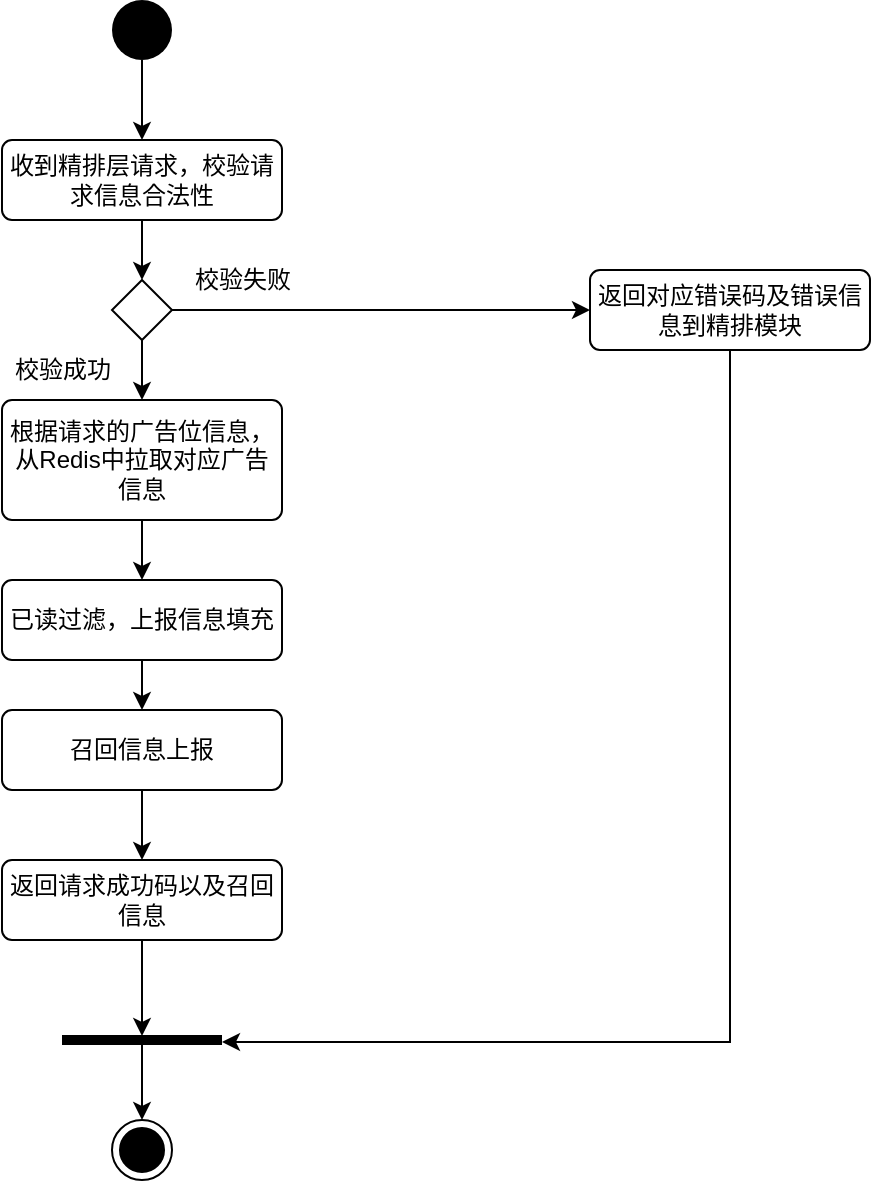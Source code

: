 <mxfile version="14.9.5" type="github">
  <diagram id="4-xmZcjSCOeOXGIFO640" name="Page-1">
    <mxGraphModel dx="946" dy="557" grid="1" gridSize="10" guides="1" tooltips="1" connect="1" arrows="1" fold="1" page="1" pageScale="1" pageWidth="827" pageHeight="1169" math="0" shadow="0">
      <root>
        <mxCell id="0" />
        <mxCell id="1" parent="0" />
        <mxCell id="icBwKRavlamgWxdaJovU-32" style="edgeStyle=orthogonalEdgeStyle;rounded=0;orthogonalLoop=1;jettySize=auto;html=1;" parent="1" source="icBwKRavlamgWxdaJovU-27" target="icBwKRavlamgWxdaJovU-28" edge="1">
          <mxGeometry relative="1" as="geometry" />
        </mxCell>
        <mxCell id="icBwKRavlamgWxdaJovU-27" value="" style="ellipse;fillColor=#000000;strokeColor=none;" parent="1" vertex="1">
          <mxGeometry x="175" y="230" width="30" height="30" as="geometry" />
        </mxCell>
        <mxCell id="icBwKRavlamgWxdaJovU-36" style="edgeStyle=orthogonalEdgeStyle;rounded=0;orthogonalLoop=1;jettySize=auto;html=1;entryX=0.5;entryY=0;entryDx=0;entryDy=0;" parent="1" source="icBwKRavlamgWxdaJovU-28" target="icBwKRavlamgWxdaJovU-35" edge="1">
          <mxGeometry relative="1" as="geometry" />
        </mxCell>
        <mxCell id="icBwKRavlamgWxdaJovU-28" value="收到精排层请求，校验请求信息合法性" style="html=1;align=center;verticalAlign=middle;rounded=1;absoluteArcSize=1;arcSize=10;dashed=0;shadow=0;whiteSpace=wrap;" parent="1" vertex="1">
          <mxGeometry x="120" y="300" width="140" height="40" as="geometry" />
        </mxCell>
        <mxCell id="icBwKRavlamgWxdaJovU-34" style="edgeStyle=orthogonalEdgeStyle;rounded=0;orthogonalLoop=1;jettySize=auto;html=1;entryX=0.5;entryY=0;entryDx=0;entryDy=0;" parent="1" source="icBwKRavlamgWxdaJovU-31" target="icBwKRavlamgWxdaJovU-33" edge="1">
          <mxGeometry relative="1" as="geometry" />
        </mxCell>
        <mxCell id="icBwKRavlamgWxdaJovU-31" value="" style="html=1;points=[];perimeter=orthogonalPerimeter;fillColor=#000000;strokeColor=none;shadow=0;verticalAlign=middle;rotation=90;" parent="1" vertex="1">
          <mxGeometry x="187.5" y="710" width="5" height="80" as="geometry" />
        </mxCell>
        <mxCell id="icBwKRavlamgWxdaJovU-33" value="" style="ellipse;html=1;shape=endState;fillColor=#000000;strokeColor=#000000;shadow=0;verticalAlign=middle;" parent="1" vertex="1">
          <mxGeometry x="175" y="790" width="30" height="30" as="geometry" />
        </mxCell>
        <mxCell id="icBwKRavlamgWxdaJovU-38" style="edgeStyle=orthogonalEdgeStyle;rounded=0;orthogonalLoop=1;jettySize=auto;html=1;" parent="1" source="icBwKRavlamgWxdaJovU-35" target="icBwKRavlamgWxdaJovU-37" edge="1">
          <mxGeometry relative="1" as="geometry" />
        </mxCell>
        <mxCell id="icBwKRavlamgWxdaJovU-50" style="edgeStyle=orthogonalEdgeStyle;rounded=0;orthogonalLoop=1;jettySize=auto;html=1;" parent="1" source="icBwKRavlamgWxdaJovU-35" target="icBwKRavlamgWxdaJovU-41" edge="1">
          <mxGeometry relative="1" as="geometry" />
        </mxCell>
        <mxCell id="icBwKRavlamgWxdaJovU-35" value="" style="rhombus;shadow=0;gradientColor=none;verticalAlign=middle;" parent="1" vertex="1">
          <mxGeometry x="175" y="370" width="30" height="30" as="geometry" />
        </mxCell>
        <mxCell id="icBwKRavlamgWxdaJovU-39" style="edgeStyle=orthogonalEdgeStyle;rounded=0;orthogonalLoop=1;jettySize=auto;html=1;entryX=0.7;entryY=0;entryDx=0;entryDy=0;entryPerimeter=0;" parent="1" source="icBwKRavlamgWxdaJovU-37" target="icBwKRavlamgWxdaJovU-31" edge="1">
          <mxGeometry relative="1" as="geometry">
            <Array as="points">
              <mxPoint x="484" y="751" />
            </Array>
          </mxGeometry>
        </mxCell>
        <mxCell id="icBwKRavlamgWxdaJovU-37" value="返回对应错误码及错误信息到精排模块" style="html=1;align=center;verticalAlign=middle;rounded=1;absoluteArcSize=1;arcSize=10;dashed=0;shadow=0;gradientColor=none;whiteSpace=wrap;" parent="1" vertex="1">
          <mxGeometry x="414" y="365" width="140" height="40" as="geometry" />
        </mxCell>
        <mxCell id="icBwKRavlamgWxdaJovU-40" value="校验失败" style="text;html=1;align=center;verticalAlign=middle;resizable=0;points=[];autosize=1;strokeColor=none;" parent="1" vertex="1">
          <mxGeometry x="210" y="360" width="60" height="20" as="geometry" />
        </mxCell>
        <mxCell id="icBwKRavlamgWxdaJovU-46" style="edgeStyle=orthogonalEdgeStyle;rounded=0;orthogonalLoop=1;jettySize=auto;html=1;entryX=0.5;entryY=0;entryDx=0;entryDy=0;" parent="1" source="icBwKRavlamgWxdaJovU-41" target="icBwKRavlamgWxdaJovU-42" edge="1">
          <mxGeometry relative="1" as="geometry" />
        </mxCell>
        <mxCell id="icBwKRavlamgWxdaJovU-41" value="根据请求的广告位信息，从Redis中拉取对应广告信息" style="html=1;align=center;verticalAlign=middle;rounded=1;absoluteArcSize=1;arcSize=10;dashed=0;shadow=0;whiteSpace=wrap;" parent="1" vertex="1">
          <mxGeometry x="120" y="430" width="140" height="60" as="geometry" />
        </mxCell>
        <mxCell id="icBwKRavlamgWxdaJovU-47" style="edgeStyle=orthogonalEdgeStyle;rounded=0;orthogonalLoop=1;jettySize=auto;html=1;entryX=0.5;entryY=0;entryDx=0;entryDy=0;" parent="1" source="icBwKRavlamgWxdaJovU-42" target="icBwKRavlamgWxdaJovU-43" edge="1">
          <mxGeometry relative="1" as="geometry" />
        </mxCell>
        <mxCell id="icBwKRavlamgWxdaJovU-42" value="已读过滤，上报信息填充" style="html=1;align=center;verticalAlign=middle;rounded=1;absoluteArcSize=1;arcSize=10;dashed=0;shadow=0;whiteSpace=wrap;" parent="1" vertex="1">
          <mxGeometry x="120" y="520" width="140" height="40" as="geometry" />
        </mxCell>
        <mxCell id="icBwKRavlamgWxdaJovU-48" value="" style="edgeStyle=orthogonalEdgeStyle;rounded=0;orthogonalLoop=1;jettySize=auto;html=1;entryX=0.5;entryY=0;entryDx=0;entryDy=0;" parent="1" source="icBwKRavlamgWxdaJovU-43" target="icBwKRavlamgWxdaJovU-55" edge="1">
          <mxGeometry relative="1" as="geometry">
            <mxPoint x="190" y="610" as="targetPoint" />
          </mxGeometry>
        </mxCell>
        <mxCell id="icBwKRavlamgWxdaJovU-43" value="召回信息上报" style="html=1;align=center;verticalAlign=middle;rounded=1;absoluteArcSize=1;arcSize=10;dashed=0;shadow=0;whiteSpace=wrap;" parent="1" vertex="1">
          <mxGeometry x="120" y="585" width="140" height="40" as="geometry" />
        </mxCell>
        <mxCell id="icBwKRavlamgWxdaJovU-57" style="edgeStyle=none;rounded=0;orthogonalLoop=1;jettySize=auto;html=1;entryX=0.1;entryY=0.5;entryDx=0;entryDy=0;entryPerimeter=0;" parent="1" source="icBwKRavlamgWxdaJovU-55" target="icBwKRavlamgWxdaJovU-31" edge="1">
          <mxGeometry relative="1" as="geometry" />
        </mxCell>
        <mxCell id="icBwKRavlamgWxdaJovU-55" value="返回请求成功码以及召回信息" style="html=1;align=center;verticalAlign=middle;rounded=1;absoluteArcSize=1;arcSize=10;dashed=0;shadow=0;gradientColor=none;whiteSpace=wrap;" parent="1" vertex="1">
          <mxGeometry x="120" y="660" width="140" height="40" as="geometry" />
        </mxCell>
        <mxCell id="nZz0Jt5yl8-zl3olLLlQ-1" value="校验成功" style="text;html=1;align=center;verticalAlign=middle;resizable=0;points=[];autosize=1;strokeColor=none;" vertex="1" parent="1">
          <mxGeometry x="120" y="405" width="60" height="20" as="geometry" />
        </mxCell>
      </root>
    </mxGraphModel>
  </diagram>
</mxfile>
